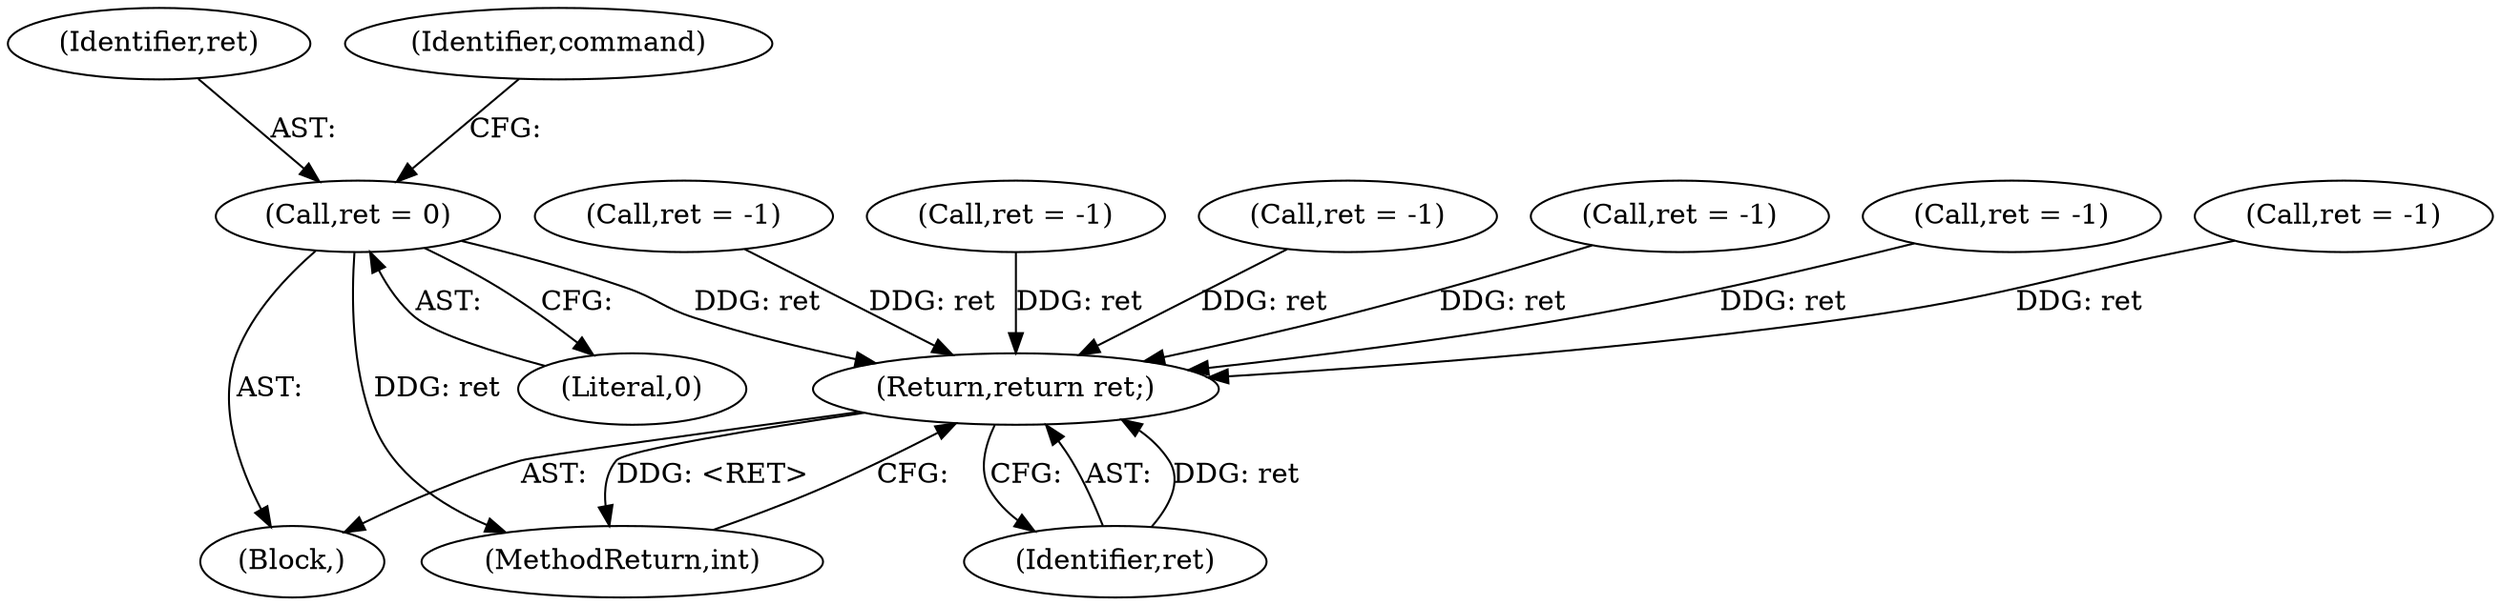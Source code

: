 digraph "1_lxc_81f466d05f2a89cb4f122ef7f593ff3f279b165c_0@del" {
"1000112" [label="(Call,ret = 0)"];
"1000285" [label="(Return,return ret;)"];
"1000287" [label="(MethodReturn,int)"];
"1000260" [label="(Call,ret = -1)"];
"1000112" [label="(Call,ret = 0)"];
"1000113" [label="(Identifier,ret)"];
"1000285" [label="(Return,return ret;)"];
"1000199" [label="(Call,ret = -1)"];
"1000217" [label="(Call,ret = -1)"];
"1000270" [label="(Call,ret = -1)"];
"1000286" [label="(Identifier,ret)"];
"1000114" [label="(Literal,0)"];
"1000118" [label="(Identifier,command)"];
"1000105" [label="(Block,)"];
"1000170" [label="(Call,ret = -1)"];
"1000234" [label="(Call,ret = -1)"];
"1000112" -> "1000105"  [label="AST: "];
"1000112" -> "1000114"  [label="CFG: "];
"1000113" -> "1000112"  [label="AST: "];
"1000114" -> "1000112"  [label="AST: "];
"1000118" -> "1000112"  [label="CFG: "];
"1000112" -> "1000287"  [label="DDG: ret"];
"1000112" -> "1000285"  [label="DDG: ret"];
"1000285" -> "1000105"  [label="AST: "];
"1000285" -> "1000286"  [label="CFG: "];
"1000286" -> "1000285"  [label="AST: "];
"1000287" -> "1000285"  [label="CFG: "];
"1000285" -> "1000287"  [label="DDG: <RET>"];
"1000286" -> "1000285"  [label="DDG: ret"];
"1000234" -> "1000285"  [label="DDG: ret"];
"1000199" -> "1000285"  [label="DDG: ret"];
"1000217" -> "1000285"  [label="DDG: ret"];
"1000170" -> "1000285"  [label="DDG: ret"];
"1000260" -> "1000285"  [label="DDG: ret"];
"1000270" -> "1000285"  [label="DDG: ret"];
}
